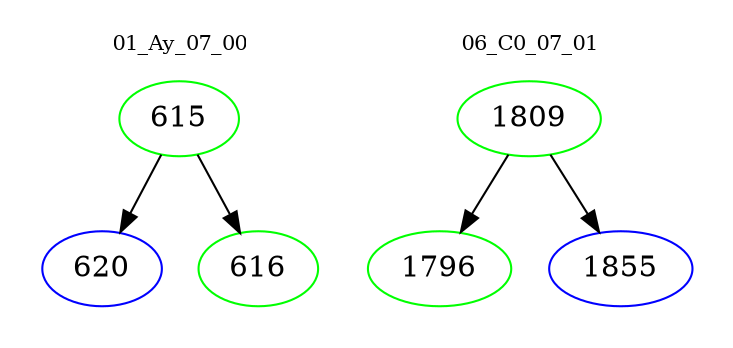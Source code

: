 digraph{
subgraph cluster_0 {
color = white
label = "01_Ay_07_00";
fontsize=10;
T0_615 [label="615", color="green"]
T0_615 -> T0_620 [color="black"]
T0_620 [label="620", color="blue"]
T0_615 -> T0_616 [color="black"]
T0_616 [label="616", color="green"]
}
subgraph cluster_1 {
color = white
label = "06_C0_07_01";
fontsize=10;
T1_1809 [label="1809", color="green"]
T1_1809 -> T1_1796 [color="black"]
T1_1796 [label="1796", color="green"]
T1_1809 -> T1_1855 [color="black"]
T1_1855 [label="1855", color="blue"]
}
}
